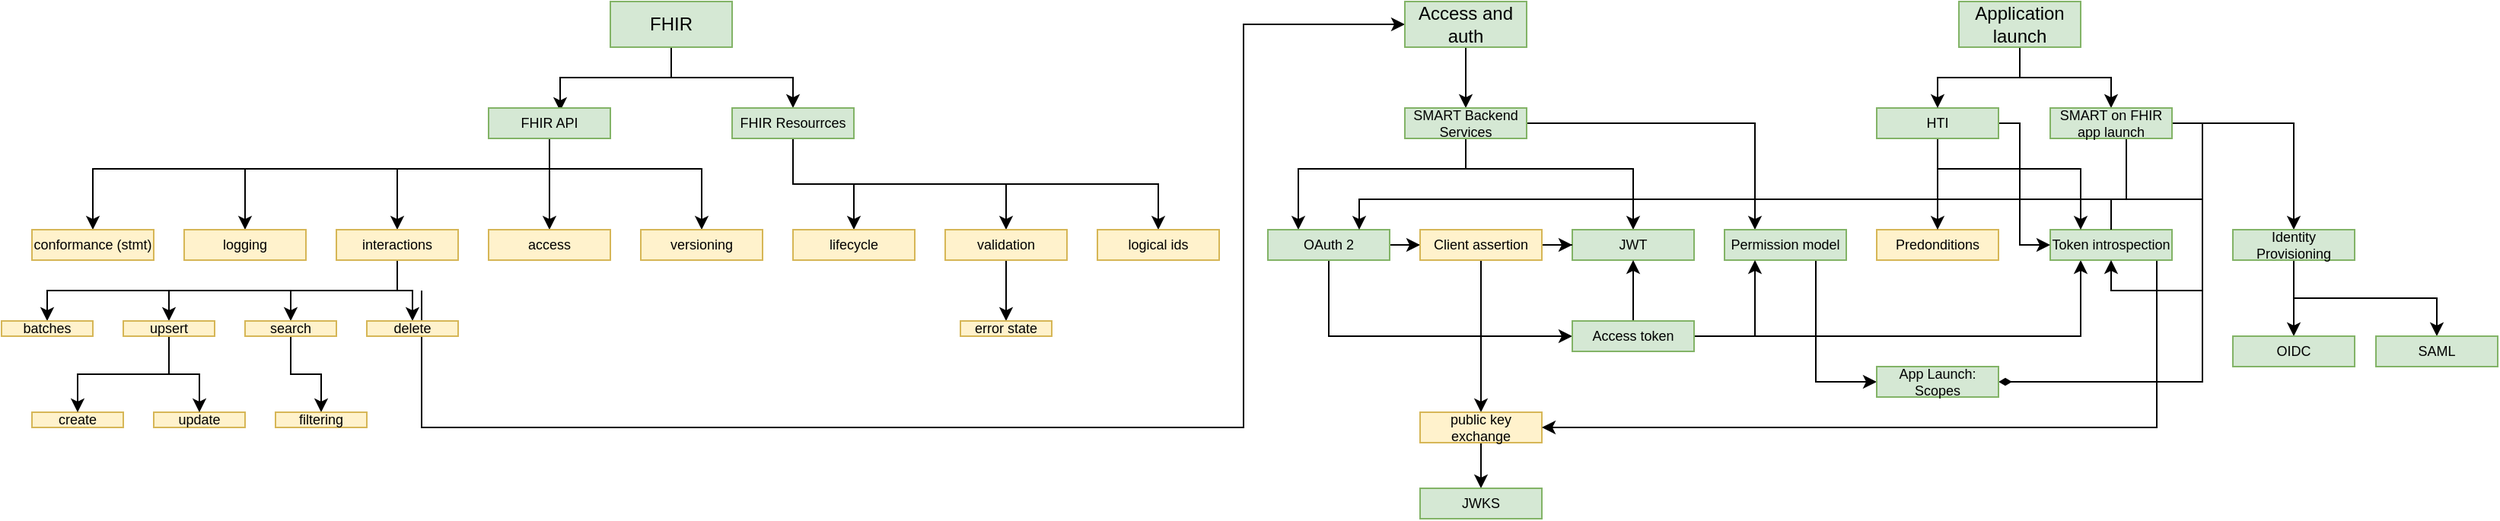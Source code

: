 <mxfile version="20.6.0" type="github">
  <diagram id="DvguWGb7dUAozggNGODF" name="Page-1">
    <mxGraphModel dx="931" dy="620" grid="1" gridSize="10" guides="1" tooltips="1" connect="1" arrows="1" fold="1" page="1" pageScale="1" pageWidth="827" pageHeight="1169" math="0" shadow="0">
      <root>
        <mxCell id="0" />
        <mxCell id="1" parent="0" />
        <mxCell id="hcNDKkNCzdNM3mMrw2a3-21" style="edgeStyle=orthogonalEdgeStyle;rounded=0;orthogonalLoop=1;jettySize=auto;html=1;entryX=0.588;entryY=0.1;entryDx=0;entryDy=0;entryPerimeter=0;fontSize=9;" parent="1" source="hcNDKkNCzdNM3mMrw2a3-1" target="hcNDKkNCzdNM3mMrw2a3-2" edge="1">
          <mxGeometry relative="1" as="geometry" />
        </mxCell>
        <mxCell id="hcNDKkNCzdNM3mMrw2a3-22" style="edgeStyle=orthogonalEdgeStyle;rounded=0;orthogonalLoop=1;jettySize=auto;html=1;entryX=0.5;entryY=0;entryDx=0;entryDy=0;fontSize=9;" parent="1" source="hcNDKkNCzdNM3mMrw2a3-1" target="hcNDKkNCzdNM3mMrw2a3-3" edge="1">
          <mxGeometry relative="1" as="geometry" />
        </mxCell>
        <mxCell id="hcNDKkNCzdNM3mMrw2a3-1" value="FHIR" style="rounded=0;whiteSpace=wrap;html=1;fillColor=#d5e8d4;strokeColor=#82b366;" parent="1" vertex="1">
          <mxGeometry x="414" y="100" width="80" height="30" as="geometry" />
        </mxCell>
        <mxCell id="hcNDKkNCzdNM3mMrw2a3-26" style="edgeStyle=orthogonalEdgeStyle;rounded=0;orthogonalLoop=1;jettySize=auto;html=1;entryX=0.5;entryY=0;entryDx=0;entryDy=0;fontSize=9;" parent="1" source="hcNDKkNCzdNM3mMrw2a3-2" target="hcNDKkNCzdNM3mMrw2a3-16" edge="1">
          <mxGeometry relative="1" as="geometry">
            <Array as="points">
              <mxPoint x="374" y="210" />
              <mxPoint x="474" y="210" />
            </Array>
          </mxGeometry>
        </mxCell>
        <mxCell id="hcNDKkNCzdNM3mMrw2a3-27" style="edgeStyle=orthogonalEdgeStyle;rounded=0;orthogonalLoop=1;jettySize=auto;html=1;entryX=0.5;entryY=0;entryDx=0;entryDy=0;fontSize=9;" parent="1" source="hcNDKkNCzdNM3mMrw2a3-2" target="hcNDKkNCzdNM3mMrw2a3-15" edge="1">
          <mxGeometry relative="1" as="geometry" />
        </mxCell>
        <mxCell id="hcNDKkNCzdNM3mMrw2a3-28" style="edgeStyle=orthogonalEdgeStyle;rounded=0;orthogonalLoop=1;jettySize=auto;html=1;entryX=0.5;entryY=0;entryDx=0;entryDy=0;fontSize=9;" parent="1" source="hcNDKkNCzdNM3mMrw2a3-2" target="hcNDKkNCzdNM3mMrw2a3-12" edge="1">
          <mxGeometry relative="1" as="geometry">
            <Array as="points">
              <mxPoint x="374" y="210" />
              <mxPoint x="274" y="210" />
            </Array>
          </mxGeometry>
        </mxCell>
        <mxCell id="hcNDKkNCzdNM3mMrw2a3-29" style="edgeStyle=orthogonalEdgeStyle;rounded=0;orthogonalLoop=1;jettySize=auto;html=1;fontSize=9;" parent="1" source="hcNDKkNCzdNM3mMrw2a3-2" target="hcNDKkNCzdNM3mMrw2a3-10" edge="1">
          <mxGeometry relative="1" as="geometry">
            <Array as="points">
              <mxPoint x="374" y="210" />
              <mxPoint x="174" y="210" />
            </Array>
          </mxGeometry>
        </mxCell>
        <mxCell id="hcNDKkNCzdNM3mMrw2a3-30" style="edgeStyle=orthogonalEdgeStyle;rounded=0;orthogonalLoop=1;jettySize=auto;html=1;entryX=0.5;entryY=0;entryDx=0;entryDy=0;fontSize=9;" parent="1" source="hcNDKkNCzdNM3mMrw2a3-2" target="hcNDKkNCzdNM3mMrw2a3-9" edge="1">
          <mxGeometry relative="1" as="geometry">
            <Array as="points">
              <mxPoint x="374" y="210" />
              <mxPoint x="74" y="210" />
            </Array>
          </mxGeometry>
        </mxCell>
        <mxCell id="hcNDKkNCzdNM3mMrw2a3-2" value="&lt;font style=&quot;font-size: 9px;&quot;&gt;FHIR API&lt;/font&gt;" style="rounded=0;whiteSpace=wrap;html=1;fillColor=#d5e8d4;strokeColor=#82b366;fontSize=9;" parent="1" vertex="1">
          <mxGeometry x="334" y="170" width="80" height="20" as="geometry" />
        </mxCell>
        <mxCell id="hcNDKkNCzdNM3mMrw2a3-23" style="edgeStyle=orthogonalEdgeStyle;rounded=0;orthogonalLoop=1;jettySize=auto;html=1;entryX=0.5;entryY=0;entryDx=0;entryDy=0;fontSize=9;" parent="1" source="hcNDKkNCzdNM3mMrw2a3-3" target="hcNDKkNCzdNM3mMrw2a3-17" edge="1">
          <mxGeometry relative="1" as="geometry" />
        </mxCell>
        <mxCell id="hcNDKkNCzdNM3mMrw2a3-24" style="edgeStyle=orthogonalEdgeStyle;rounded=0;orthogonalLoop=1;jettySize=auto;html=1;entryX=0.5;entryY=0;entryDx=0;entryDy=0;fontSize=9;" parent="1" source="hcNDKkNCzdNM3mMrw2a3-3" target="hcNDKkNCzdNM3mMrw2a3-18" edge="1">
          <mxGeometry relative="1" as="geometry">
            <Array as="points">
              <mxPoint x="534" y="220" />
              <mxPoint x="674" y="220" />
            </Array>
          </mxGeometry>
        </mxCell>
        <mxCell id="hcNDKkNCzdNM3mMrw2a3-25" style="edgeStyle=orthogonalEdgeStyle;rounded=0;orthogonalLoop=1;jettySize=auto;html=1;fontSize=9;" parent="1" source="hcNDKkNCzdNM3mMrw2a3-3" target="hcNDKkNCzdNM3mMrw2a3-19" edge="1">
          <mxGeometry relative="1" as="geometry">
            <Array as="points">
              <mxPoint x="534" y="220" />
              <mxPoint x="774" y="220" />
            </Array>
          </mxGeometry>
        </mxCell>
        <mxCell id="hcNDKkNCzdNM3mMrw2a3-3" value="&lt;font style=&quot;font-size: 9px;&quot;&gt;FHIR Resourrces&lt;/font&gt;" style="rounded=0;whiteSpace=wrap;html=1;fillColor=#d5e8d4;strokeColor=#82b366;fontSize=9;" parent="1" vertex="1">
          <mxGeometry x="494" y="170" width="80" height="20" as="geometry" />
        </mxCell>
        <mxCell id="hcNDKkNCzdNM3mMrw2a3-9" value="&lt;span style=&quot;text-align: start;&quot;&gt;conformance (stmt)&lt;/span&gt;" style="rounded=0;whiteSpace=wrap;html=1;fontSize=9;fillColor=#fff2cc;strokeColor=#d6b656;" parent="1" vertex="1">
          <mxGeometry x="34" y="250" width="80" height="20" as="geometry" />
        </mxCell>
        <mxCell id="hcNDKkNCzdNM3mMrw2a3-10" value="&lt;div style=&quot;text-align: start;&quot;&gt;logging&lt;/div&gt;" style="rounded=0;whiteSpace=wrap;html=1;fontSize=9;fillColor=#fff2cc;strokeColor=#d6b656;" parent="1" vertex="1">
          <mxGeometry x="134" y="250" width="80" height="20" as="geometry" />
        </mxCell>
        <mxCell id="hcNDKkNCzdNM3mMrw2a3-54" style="edgeStyle=orthogonalEdgeStyle;rounded=0;orthogonalLoop=1;jettySize=auto;html=1;entryX=0.5;entryY=0;entryDx=0;entryDy=0;fontSize=9;" parent="1" source="hcNDKkNCzdNM3mMrw2a3-12" target="hcNDKkNCzdNM3mMrw2a3-40" edge="1">
          <mxGeometry relative="1" as="geometry" />
        </mxCell>
        <mxCell id="hcNDKkNCzdNM3mMrw2a3-55" style="edgeStyle=orthogonalEdgeStyle;rounded=0;orthogonalLoop=1;jettySize=auto;html=1;entryX=0.5;entryY=0;entryDx=0;entryDy=0;fontSize=9;" parent="1" source="hcNDKkNCzdNM3mMrw2a3-12" target="hcNDKkNCzdNM3mMrw2a3-38" edge="1">
          <mxGeometry relative="1" as="geometry" />
        </mxCell>
        <mxCell id="hcNDKkNCzdNM3mMrw2a3-56" style="edgeStyle=orthogonalEdgeStyle;rounded=0;orthogonalLoop=1;jettySize=auto;html=1;entryX=0.5;entryY=0;entryDx=0;entryDy=0;fontSize=9;" parent="1" source="hcNDKkNCzdNM3mMrw2a3-12" target="hcNDKkNCzdNM3mMrw2a3-42" edge="1">
          <mxGeometry relative="1" as="geometry">
            <Array as="points">
              <mxPoint x="274" y="290" />
              <mxPoint x="124" y="290" />
            </Array>
          </mxGeometry>
        </mxCell>
        <mxCell id="hcNDKkNCzdNM3mMrw2a3-57" style="edgeStyle=orthogonalEdgeStyle;rounded=0;orthogonalLoop=1;jettySize=auto;html=1;entryX=0.5;entryY=0;entryDx=0;entryDy=0;fontSize=9;" parent="1" source="hcNDKkNCzdNM3mMrw2a3-12" target="hcNDKkNCzdNM3mMrw2a3-31" edge="1">
          <mxGeometry relative="1" as="geometry">
            <Array as="points">
              <mxPoint x="274" y="290" />
              <mxPoint x="44" y="290" />
            </Array>
          </mxGeometry>
        </mxCell>
        <mxCell id="hcNDKkNCzdNM3mMrw2a3-12" value="&lt;div style=&quot;text-align: start;&quot;&gt;interactions&lt;/div&gt;" style="rounded=0;whiteSpace=wrap;html=1;fontSize=9;fillColor=#fff2cc;strokeColor=#d6b656;" parent="1" vertex="1">
          <mxGeometry x="234" y="250" width="80" height="20" as="geometry" />
        </mxCell>
        <mxCell id="hcNDKkNCzdNM3mMrw2a3-88" style="edgeStyle=orthogonalEdgeStyle;rounded=0;orthogonalLoop=1;jettySize=auto;html=1;entryX=0;entryY=0.5;entryDx=0;entryDy=0;fontSize=9;" parent="1" target="hcNDKkNCzdNM3mMrw2a3-58" edge="1">
          <mxGeometry relative="1" as="geometry">
            <Array as="points">
              <mxPoint x="290" y="380" />
              <mxPoint x="830" y="380" />
              <mxPoint x="830" y="115" />
            </Array>
            <mxPoint x="290" y="290" as="sourcePoint" />
          </mxGeometry>
        </mxCell>
        <mxCell id="hcNDKkNCzdNM3mMrw2a3-15" value="&lt;div style=&quot;text-align: start;&quot;&gt;access&lt;/div&gt;" style="rounded=0;whiteSpace=wrap;html=1;fontSize=9;fillColor=#fff2cc;strokeColor=#d6b656;" parent="1" vertex="1">
          <mxGeometry x="334" y="250" width="80" height="20" as="geometry" />
        </mxCell>
        <mxCell id="hcNDKkNCzdNM3mMrw2a3-16" value="&lt;div style=&quot;text-align: start;&quot;&gt;versioning&lt;/div&gt;" style="rounded=0;whiteSpace=wrap;html=1;fontSize=9;fillColor=#fff2cc;strokeColor=#d6b656;" parent="1" vertex="1">
          <mxGeometry x="434" y="250" width="80" height="20" as="geometry" />
        </mxCell>
        <mxCell id="hcNDKkNCzdNM3mMrw2a3-17" value="&lt;div style=&quot;text-align: start;&quot;&gt;lifecycle&lt;/div&gt;" style="rounded=0;whiteSpace=wrap;html=1;fontSize=9;fillColor=#fff2cc;strokeColor=#d6b656;" parent="1" vertex="1">
          <mxGeometry x="534" y="250" width="80" height="20" as="geometry" />
        </mxCell>
        <mxCell id="hcNDKkNCzdNM3mMrw2a3-53" style="edgeStyle=orthogonalEdgeStyle;rounded=0;orthogonalLoop=1;jettySize=auto;html=1;entryX=0.5;entryY=0;entryDx=0;entryDy=0;fontSize=9;" parent="1" source="hcNDKkNCzdNM3mMrw2a3-18" target="hcNDKkNCzdNM3mMrw2a3-52" edge="1">
          <mxGeometry relative="1" as="geometry" />
        </mxCell>
        <mxCell id="hcNDKkNCzdNM3mMrw2a3-18" value="&lt;div style=&quot;text-align: start;&quot;&gt;validation&lt;/div&gt;" style="rounded=0;whiteSpace=wrap;html=1;fontSize=9;fillColor=#fff2cc;strokeColor=#d6b656;" parent="1" vertex="1">
          <mxGeometry x="634" y="250" width="80" height="20" as="geometry" />
        </mxCell>
        <mxCell id="hcNDKkNCzdNM3mMrw2a3-19" value="&lt;div style=&quot;text-align: start;&quot;&gt;logical ids&lt;/div&gt;" style="rounded=0;whiteSpace=wrap;html=1;fontSize=9;fillColor=#fff2cc;strokeColor=#d6b656;" parent="1" vertex="1">
          <mxGeometry x="734" y="250" width="80" height="20" as="geometry" />
        </mxCell>
        <mxCell id="hcNDKkNCzdNM3mMrw2a3-31" value="&lt;span style=&quot;text-align: start;&quot;&gt;batches&lt;/span&gt;" style="rounded=0;whiteSpace=wrap;html=1;fontSize=9;fillColor=#fff2cc;strokeColor=#d6b656;" parent="1" vertex="1">
          <mxGeometry x="14" y="310" width="60" height="10" as="geometry" />
        </mxCell>
        <mxCell id="hcNDKkNCzdNM3mMrw2a3-37" value="&lt;div style=&quot;text-align: start;&quot;&gt;create&lt;/div&gt;" style="rounded=0;whiteSpace=wrap;html=1;fontSize=9;fillColor=#fff2cc;strokeColor=#d6b656;" parent="1" vertex="1">
          <mxGeometry x="34" y="370" width="60" height="10" as="geometry" />
        </mxCell>
        <mxCell id="hcNDKkNCzdNM3mMrw2a3-48" style="edgeStyle=orthogonalEdgeStyle;rounded=0;orthogonalLoop=1;jettySize=auto;html=1;entryX=0.5;entryY=0;entryDx=0;entryDy=0;fontSize=9;" parent="1" source="hcNDKkNCzdNM3mMrw2a3-38" target="hcNDKkNCzdNM3mMrw2a3-45" edge="1">
          <mxGeometry relative="1" as="geometry" />
        </mxCell>
        <mxCell id="hcNDKkNCzdNM3mMrw2a3-38" value="&lt;div style=&quot;text-align: start;&quot;&gt;search&lt;/div&gt;" style="rounded=0;whiteSpace=wrap;html=1;fontSize=9;fillColor=#fff2cc;strokeColor=#d6b656;" parent="1" vertex="1">
          <mxGeometry x="174" y="310" width="60" height="10" as="geometry" />
        </mxCell>
        <mxCell id="hcNDKkNCzdNM3mMrw2a3-39" value="&lt;div style=&quot;text-align: start;&quot;&gt;update&lt;/div&gt;" style="rounded=0;whiteSpace=wrap;html=1;fontSize=9;fillColor=#fff2cc;strokeColor=#d6b656;" parent="1" vertex="1">
          <mxGeometry x="114" y="370" width="60" height="10" as="geometry" />
        </mxCell>
        <mxCell id="hcNDKkNCzdNM3mMrw2a3-40" value="&lt;div style=&quot;text-align: start;&quot;&gt;delete&lt;/div&gt;" style="rounded=0;whiteSpace=wrap;html=1;fontSize=9;fillColor=#fff2cc;strokeColor=#d6b656;" parent="1" vertex="1">
          <mxGeometry x="254" y="310" width="60" height="10" as="geometry" />
        </mxCell>
        <mxCell id="hcNDKkNCzdNM3mMrw2a3-49" style="edgeStyle=orthogonalEdgeStyle;rounded=0;orthogonalLoop=1;jettySize=auto;html=1;entryX=0.5;entryY=0;entryDx=0;entryDy=0;fontSize=9;" parent="1" source="hcNDKkNCzdNM3mMrw2a3-42" target="hcNDKkNCzdNM3mMrw2a3-39" edge="1">
          <mxGeometry relative="1" as="geometry" />
        </mxCell>
        <mxCell id="hcNDKkNCzdNM3mMrw2a3-50" style="edgeStyle=orthogonalEdgeStyle;rounded=0;orthogonalLoop=1;jettySize=auto;html=1;entryX=0.5;entryY=0;entryDx=0;entryDy=0;fontSize=9;" parent="1" source="hcNDKkNCzdNM3mMrw2a3-42" target="hcNDKkNCzdNM3mMrw2a3-37" edge="1">
          <mxGeometry relative="1" as="geometry" />
        </mxCell>
        <mxCell id="hcNDKkNCzdNM3mMrw2a3-42" value="&lt;div style=&quot;text-align: start;&quot;&gt;upsert&lt;/div&gt;" style="rounded=0;whiteSpace=wrap;html=1;fontSize=9;fillColor=#fff2cc;strokeColor=#d6b656;" parent="1" vertex="1">
          <mxGeometry x="94" y="310" width="60" height="10" as="geometry" />
        </mxCell>
        <mxCell id="hcNDKkNCzdNM3mMrw2a3-45" value="&lt;div style=&quot;text-align: start;&quot;&gt;filtering&lt;/div&gt;" style="rounded=0;whiteSpace=wrap;html=1;fontSize=9;fillColor=#fff2cc;strokeColor=#d6b656;" parent="1" vertex="1">
          <mxGeometry x="194" y="370" width="60" height="10" as="geometry" />
        </mxCell>
        <mxCell id="hcNDKkNCzdNM3mMrw2a3-52" value="&lt;div style=&quot;text-align: start;&quot;&gt;error state&lt;/div&gt;" style="rounded=0;whiteSpace=wrap;html=1;fontSize=9;fillColor=#fff2cc;strokeColor=#d6b656;" parent="1" vertex="1">
          <mxGeometry x="644" y="310" width="60" height="10" as="geometry" />
        </mxCell>
        <mxCell id="hcNDKkNCzdNM3mMrw2a3-75" style="edgeStyle=orthogonalEdgeStyle;rounded=0;orthogonalLoop=1;jettySize=auto;html=1;fontSize=9;" parent="1" source="hcNDKkNCzdNM3mMrw2a3-58" target="hcNDKkNCzdNM3mMrw2a3-59" edge="1">
          <mxGeometry relative="1" as="geometry" />
        </mxCell>
        <mxCell id="hcNDKkNCzdNM3mMrw2a3-58" value="Access and auth" style="rounded=0;whiteSpace=wrap;html=1;fillColor=#d5e8d4;strokeColor=#82b366;" parent="1" vertex="1">
          <mxGeometry x="936" y="100" width="80" height="30" as="geometry" />
        </mxCell>
        <mxCell id="hcNDKkNCzdNM3mMrw2a3-66" style="edgeStyle=orthogonalEdgeStyle;rounded=0;orthogonalLoop=1;jettySize=auto;html=1;entryX=0.25;entryY=0;entryDx=0;entryDy=0;fontSize=9;" parent="1" source="hcNDKkNCzdNM3mMrw2a3-59" target="hcNDKkNCzdNM3mMrw2a3-60" edge="1">
          <mxGeometry relative="1" as="geometry">
            <Array as="points">
              <mxPoint x="976" y="210" />
              <mxPoint x="866" y="210" />
            </Array>
          </mxGeometry>
        </mxCell>
        <mxCell id="hcNDKkNCzdNM3mMrw2a3-67" style="edgeStyle=orthogonalEdgeStyle;rounded=0;orthogonalLoop=1;jettySize=auto;html=1;entryX=0.5;entryY=0;entryDx=0;entryDy=0;fontSize=9;" parent="1" source="hcNDKkNCzdNM3mMrw2a3-59" target="hcNDKkNCzdNM3mMrw2a3-61" edge="1">
          <mxGeometry relative="1" as="geometry">
            <Array as="points">
              <mxPoint x="976" y="210" />
              <mxPoint x="1086" y="210" />
            </Array>
          </mxGeometry>
        </mxCell>
        <mxCell id="hcNDKkNCzdNM3mMrw2a3-84" style="edgeStyle=orthogonalEdgeStyle;rounded=0;orthogonalLoop=1;jettySize=auto;html=1;entryX=0.25;entryY=0;entryDx=0;entryDy=0;fontSize=9;" parent="1" source="hcNDKkNCzdNM3mMrw2a3-59" target="hcNDKkNCzdNM3mMrw2a3-64" edge="1">
          <mxGeometry relative="1" as="geometry" />
        </mxCell>
        <mxCell id="hcNDKkNCzdNM3mMrw2a3-59" value="&lt;font style=&quot;font-size: 9px;&quot;&gt;SMART Backend Services&lt;/font&gt;" style="rounded=0;whiteSpace=wrap;html=1;fillColor=#d5e8d4;strokeColor=#82b366;fontSize=9;" parent="1" vertex="1">
          <mxGeometry x="936" y="170" width="80" height="20" as="geometry" />
        </mxCell>
        <mxCell id="hcNDKkNCzdNM3mMrw2a3-68" style="edgeStyle=orthogonalEdgeStyle;rounded=0;orthogonalLoop=1;jettySize=auto;html=1;entryX=0;entryY=0.5;entryDx=0;entryDy=0;fontSize=9;" parent="1" source="hcNDKkNCzdNM3mMrw2a3-60" target="hcNDKkNCzdNM3mMrw2a3-62" edge="1">
          <mxGeometry relative="1" as="geometry" />
        </mxCell>
        <mxCell id="hcNDKkNCzdNM3mMrw2a3-72" style="edgeStyle=orthogonalEdgeStyle;rounded=0;orthogonalLoop=1;jettySize=auto;html=1;entryX=0;entryY=0.5;entryDx=0;entryDy=0;fontSize=9;" parent="1" source="hcNDKkNCzdNM3mMrw2a3-60" target="hcNDKkNCzdNM3mMrw2a3-65" edge="1">
          <mxGeometry relative="1" as="geometry">
            <Array as="points">
              <mxPoint x="886" y="320" />
            </Array>
          </mxGeometry>
        </mxCell>
        <mxCell id="hcNDKkNCzdNM3mMrw2a3-60" value="&lt;font style=&quot;font-size: 9px;&quot;&gt;OAuth 2&lt;/font&gt;" style="rounded=0;whiteSpace=wrap;html=1;fillColor=#d5e8d4;strokeColor=#82b366;fontSize=9;" parent="1" vertex="1">
          <mxGeometry x="846" y="250" width="80" height="20" as="geometry" />
        </mxCell>
        <mxCell id="hcNDKkNCzdNM3mMrw2a3-61" value="&lt;font style=&quot;font-size: 9px;&quot;&gt;JWT&lt;/font&gt;" style="rounded=0;whiteSpace=wrap;html=1;fillColor=#d5e8d4;strokeColor=#82b366;fontSize=9;" parent="1" vertex="1">
          <mxGeometry x="1046" y="250" width="80" height="20" as="geometry" />
        </mxCell>
        <mxCell id="hcNDKkNCzdNM3mMrw2a3-69" style="edgeStyle=orthogonalEdgeStyle;rounded=0;orthogonalLoop=1;jettySize=auto;html=1;entryX=0;entryY=0.5;entryDx=0;entryDy=0;fontSize=9;" parent="1" source="hcNDKkNCzdNM3mMrw2a3-62" target="hcNDKkNCzdNM3mMrw2a3-61" edge="1">
          <mxGeometry relative="1" as="geometry" />
        </mxCell>
        <mxCell id="hcNDKkNCzdNM3mMrw2a3-86" style="edgeStyle=orthogonalEdgeStyle;rounded=0;orthogonalLoop=1;jettySize=auto;html=1;fontSize=9;" parent="1" source="hcNDKkNCzdNM3mMrw2a3-62" target="hcNDKkNCzdNM3mMrw2a3-73" edge="1">
          <mxGeometry relative="1" as="geometry" />
        </mxCell>
        <mxCell id="hcNDKkNCzdNM3mMrw2a3-62" value="&lt;font style=&quot;font-size: 9px;&quot;&gt;Client assertion&lt;/font&gt;" style="rounded=0;whiteSpace=wrap;html=1;fillColor=#fff2cc;strokeColor=#d6b656;fontSize=9;" parent="1" vertex="1">
          <mxGeometry x="946" y="250" width="80" height="20" as="geometry" />
        </mxCell>
        <mxCell id="Y3wWCtwiKUfuRRq2_vg3-2" style="edgeStyle=orthogonalEdgeStyle;rounded=0;orthogonalLoop=1;jettySize=auto;html=1;exitX=0.75;exitY=1;exitDx=0;exitDy=0;entryX=0;entryY=0.5;entryDx=0;entryDy=0;" edge="1" parent="1" source="hcNDKkNCzdNM3mMrw2a3-64" target="Y3wWCtwiKUfuRRq2_vg3-1">
          <mxGeometry relative="1" as="geometry" />
        </mxCell>
        <mxCell id="hcNDKkNCzdNM3mMrw2a3-64" value="&lt;font style=&quot;font-size: 9px;&quot;&gt;Permission model&lt;/font&gt;" style="rounded=0;whiteSpace=wrap;html=1;fillColor=#d5e8d4;strokeColor=#82b366;fontSize=9;" parent="1" vertex="1">
          <mxGeometry x="1146" y="250" width="80" height="20" as="geometry" />
        </mxCell>
        <mxCell id="hcNDKkNCzdNM3mMrw2a3-70" style="edgeStyle=orthogonalEdgeStyle;rounded=0;orthogonalLoop=1;jettySize=auto;html=1;entryX=0.25;entryY=1;entryDx=0;entryDy=0;fontSize=9;" parent="1" source="hcNDKkNCzdNM3mMrw2a3-65" target="hcNDKkNCzdNM3mMrw2a3-64" edge="1">
          <mxGeometry relative="1" as="geometry" />
        </mxCell>
        <mxCell id="hcNDKkNCzdNM3mMrw2a3-71" style="edgeStyle=orthogonalEdgeStyle;rounded=0;orthogonalLoop=1;jettySize=auto;html=1;entryX=0.5;entryY=1;entryDx=0;entryDy=0;fontSize=9;" parent="1" source="hcNDKkNCzdNM3mMrw2a3-65" target="hcNDKkNCzdNM3mMrw2a3-61" edge="1">
          <mxGeometry relative="1" as="geometry" />
        </mxCell>
        <mxCell id="7ANV2Lez161BjuWvjKlu-2" style="edgeStyle=orthogonalEdgeStyle;rounded=0;orthogonalLoop=1;jettySize=auto;html=1;entryX=0.25;entryY=1;entryDx=0;entryDy=0;" parent="1" source="hcNDKkNCzdNM3mMrw2a3-65" target="hcNDKkNCzdNM3mMrw2a3-77" edge="1">
          <mxGeometry relative="1" as="geometry" />
        </mxCell>
        <mxCell id="hcNDKkNCzdNM3mMrw2a3-65" value="&lt;div style=&quot;text-align: start;&quot;&gt;Access token&lt;/div&gt;" style="rounded=0;whiteSpace=wrap;html=1;fontSize=9;fillColor=#d5e8d4;strokeColor=#82b366;" parent="1" vertex="1">
          <mxGeometry x="1046" y="310" width="80" height="20" as="geometry" />
        </mxCell>
        <mxCell id="hcNDKkNCzdNM3mMrw2a3-87" style="edgeStyle=orthogonalEdgeStyle;rounded=0;orthogonalLoop=1;jettySize=auto;html=1;entryX=0.5;entryY=0;entryDx=0;entryDy=0;fontSize=9;" parent="1" source="hcNDKkNCzdNM3mMrw2a3-73" target="hcNDKkNCzdNM3mMrw2a3-74" edge="1">
          <mxGeometry relative="1" as="geometry" />
        </mxCell>
        <mxCell id="hcNDKkNCzdNM3mMrw2a3-73" value="&lt;div style=&quot;&quot;&gt;public key exchange&lt;/div&gt;" style="rounded=0;whiteSpace=wrap;html=1;fontSize=9;fillColor=#fff2cc;strokeColor=#d6b656;align=center;" parent="1" vertex="1">
          <mxGeometry x="946" y="370" width="80" height="20" as="geometry" />
        </mxCell>
        <mxCell id="hcNDKkNCzdNM3mMrw2a3-74" value="&lt;font style=&quot;font-size: 9px;&quot;&gt;JWKS&lt;/font&gt;" style="rounded=0;whiteSpace=wrap;html=1;fillColor=#d5e8d4;strokeColor=#82b366;fontSize=9;" parent="1" vertex="1">
          <mxGeometry x="946" y="420" width="80" height="20" as="geometry" />
        </mxCell>
        <mxCell id="hcNDKkNCzdNM3mMrw2a3-76" value="&lt;font style=&quot;font-size: 9px;&quot;&gt;Predonditions&lt;/font&gt;" style="rounded=0;whiteSpace=wrap;html=1;fillColor=#fff2cc;strokeColor=#d6b656;fontSize=9;" parent="1" vertex="1">
          <mxGeometry x="1246" y="250" width="80" height="20" as="geometry" />
        </mxCell>
        <mxCell id="hcNDKkNCzdNM3mMrw2a3-85" style="edgeStyle=orthogonalEdgeStyle;rounded=0;orthogonalLoop=1;jettySize=auto;html=1;entryX=1;entryY=0.5;entryDx=0;entryDy=0;fontSize=9;" parent="1" source="hcNDKkNCzdNM3mMrw2a3-77" target="hcNDKkNCzdNM3mMrw2a3-73" edge="1">
          <mxGeometry relative="1" as="geometry">
            <Array as="points">
              <mxPoint x="1430" y="380" />
            </Array>
          </mxGeometry>
        </mxCell>
        <mxCell id="hcNDKkNCzdNM3mMrw2a3-77" value="&lt;font style=&quot;font-size: 9px;&quot;&gt;Token introspection&lt;br&gt;&lt;/font&gt;" style="rounded=0;whiteSpace=wrap;html=1;fillColor=#d5e8d4;strokeColor=#82b366;fontSize=9;" parent="1" vertex="1">
          <mxGeometry x="1360" y="250" width="80" height="20" as="geometry" />
        </mxCell>
        <mxCell id="hcNDKkNCzdNM3mMrw2a3-79" style="edgeStyle=orthogonalEdgeStyle;rounded=0;orthogonalLoop=1;jettySize=auto;html=1;fontSize=9;" parent="1" source="hcNDKkNCzdNM3mMrw2a3-78" target="hcNDKkNCzdNM3mMrw2a3-76" edge="1">
          <mxGeometry relative="1" as="geometry">
            <Array as="points">
              <mxPoint x="1286" y="200" />
              <mxPoint x="1286" y="200" />
            </Array>
          </mxGeometry>
        </mxCell>
        <mxCell id="hcNDKkNCzdNM3mMrw2a3-80" style="edgeStyle=orthogonalEdgeStyle;rounded=0;orthogonalLoop=1;jettySize=auto;html=1;entryX=0.25;entryY=0;entryDx=0;entryDy=0;fontSize=9;" parent="1" source="hcNDKkNCzdNM3mMrw2a3-78" target="hcNDKkNCzdNM3mMrw2a3-77" edge="1">
          <mxGeometry relative="1" as="geometry">
            <Array as="points">
              <mxPoint x="1286" y="210" />
              <mxPoint x="1380" y="210" />
            </Array>
          </mxGeometry>
        </mxCell>
        <mxCell id="7ANV2Lez161BjuWvjKlu-1" style="edgeStyle=orthogonalEdgeStyle;rounded=0;orthogonalLoop=1;jettySize=auto;html=1;entryX=0;entryY=0.5;entryDx=0;entryDy=0;" parent="1" source="hcNDKkNCzdNM3mMrw2a3-78" target="hcNDKkNCzdNM3mMrw2a3-77" edge="1">
          <mxGeometry relative="1" as="geometry">
            <Array as="points">
              <mxPoint x="1340" y="180" />
              <mxPoint x="1340" y="260" />
            </Array>
          </mxGeometry>
        </mxCell>
        <mxCell id="hcNDKkNCzdNM3mMrw2a3-78" value="&lt;font style=&quot;font-size: 9px;&quot;&gt;HTI&lt;/font&gt;" style="rounded=0;whiteSpace=wrap;html=1;fillColor=#d5e8d4;strokeColor=#82b366;fontSize=9;" parent="1" vertex="1">
          <mxGeometry x="1246" y="170" width="80" height="20" as="geometry" />
        </mxCell>
        <mxCell id="hcNDKkNCzdNM3mMrw2a3-82" style="edgeStyle=orthogonalEdgeStyle;rounded=0;orthogonalLoop=1;jettySize=auto;html=1;fontSize=9;" parent="1" source="hcNDKkNCzdNM3mMrw2a3-81" target="hcNDKkNCzdNM3mMrw2a3-78" edge="1">
          <mxGeometry relative="1" as="geometry" />
        </mxCell>
        <mxCell id="USAALzwTg2XKP5QvFdCl-2" style="edgeStyle=orthogonalEdgeStyle;rounded=0;orthogonalLoop=1;jettySize=auto;html=1;" parent="1" source="hcNDKkNCzdNM3mMrw2a3-81" target="USAALzwTg2XKP5QvFdCl-1" edge="1">
          <mxGeometry relative="1" as="geometry" />
        </mxCell>
        <mxCell id="hcNDKkNCzdNM3mMrw2a3-81" value="Application launc&lt;span style=&quot;white-space: pre;&quot;&gt;h&lt;/span&gt;" style="rounded=0;whiteSpace=wrap;html=1;fillColor=#d5e8d4;strokeColor=#82b366;" parent="1" vertex="1">
          <mxGeometry x="1300" y="100" width="80" height="30" as="geometry" />
        </mxCell>
        <mxCell id="USAALzwTg2XKP5QvFdCl-4" style="edgeStyle=orthogonalEdgeStyle;rounded=0;orthogonalLoop=1;jettySize=auto;html=1;entryX=0.75;entryY=0;entryDx=0;entryDy=0;" parent="1" source="USAALzwTg2XKP5QvFdCl-1" target="hcNDKkNCzdNM3mMrw2a3-60" edge="1">
          <mxGeometry relative="1" as="geometry">
            <Array as="points">
              <mxPoint x="1410" y="230" />
              <mxPoint x="906" y="230" />
            </Array>
          </mxGeometry>
        </mxCell>
        <mxCell id="Y3wWCtwiKUfuRRq2_vg3-3" style="edgeStyle=orthogonalEdgeStyle;rounded=0;orthogonalLoop=1;jettySize=auto;html=1;entryX=1;entryY=0.5;entryDx=0;entryDy=0;endArrow=diamondThin;endFill=1;" edge="1" parent="1" source="USAALzwTg2XKP5QvFdCl-1" target="Y3wWCtwiKUfuRRq2_vg3-1">
          <mxGeometry relative="1" as="geometry">
            <Array as="points">
              <mxPoint x="1460" y="180" />
              <mxPoint x="1460" y="350" />
            </Array>
          </mxGeometry>
        </mxCell>
        <mxCell id="Y3wWCtwiKUfuRRq2_vg3-5" style="edgeStyle=orthogonalEdgeStyle;rounded=0;orthogonalLoop=1;jettySize=auto;html=1;exitX=1;exitY=0.5;exitDx=0;exitDy=0;endArrow=classic;endFill=1;" edge="1" parent="1" source="USAALzwTg2XKP5QvFdCl-1" target="Y3wWCtwiKUfuRRq2_vg3-4">
          <mxGeometry relative="1" as="geometry" />
        </mxCell>
        <mxCell id="USAALzwTg2XKP5QvFdCl-1" value="&lt;font style=&quot;font-size: 9px;&quot;&gt;SMART on FHIR app launch&lt;/font&gt;" style="rounded=0;whiteSpace=wrap;html=1;fillColor=#d5e8d4;strokeColor=#82b366;fontSize=9;" parent="1" vertex="1">
          <mxGeometry x="1360" y="170" width="80" height="20" as="geometry" />
        </mxCell>
        <mxCell id="Y3wWCtwiKUfuRRq2_vg3-1" value="&lt;div style=&quot;&quot;&gt;App Launch: Scopes&lt;/div&gt;" style="rounded=0;whiteSpace=wrap;html=1;fontSize=9;fillColor=#d5e8d4;strokeColor=#82b366;align=center;" vertex="1" parent="1">
          <mxGeometry x="1246" y="340" width="80" height="20" as="geometry" />
        </mxCell>
        <mxCell id="Y3wWCtwiKUfuRRq2_vg3-13" style="edgeStyle=orthogonalEdgeStyle;rounded=0;orthogonalLoop=1;jettySize=auto;html=1;exitX=0.5;exitY=1;exitDx=0;exitDy=0;entryX=0.5;entryY=0;entryDx=0;entryDy=0;endArrow=classic;endFill=1;" edge="1" parent="1" source="Y3wWCtwiKUfuRRq2_vg3-4" target="Y3wWCtwiKUfuRRq2_vg3-6">
          <mxGeometry relative="1" as="geometry" />
        </mxCell>
        <mxCell id="Y3wWCtwiKUfuRRq2_vg3-14" style="edgeStyle=orthogonalEdgeStyle;rounded=0;orthogonalLoop=1;jettySize=auto;html=1;exitX=0.5;exitY=1;exitDx=0;exitDy=0;entryX=0.5;entryY=0;entryDx=0;entryDy=0;endArrow=classic;endFill=1;" edge="1" parent="1" source="Y3wWCtwiKUfuRRq2_vg3-4" target="Y3wWCtwiKUfuRRq2_vg3-8">
          <mxGeometry relative="1" as="geometry" />
        </mxCell>
        <mxCell id="Y3wWCtwiKUfuRRq2_vg3-4" value="&lt;font style=&quot;font-size: 9px;&quot;&gt;Identity Provisioning&lt;br&gt;&lt;/font&gt;" style="rounded=0;whiteSpace=wrap;html=1;fillColor=#d5e8d4;strokeColor=#82b366;fontSize=9;" vertex="1" parent="1">
          <mxGeometry x="1480" y="250" width="80" height="20" as="geometry" />
        </mxCell>
        <mxCell id="Y3wWCtwiKUfuRRq2_vg3-6" value="&lt;div style=&quot;&quot;&gt;OIDC&lt;/div&gt;" style="rounded=0;whiteSpace=wrap;html=1;fontSize=9;fillColor=#d5e8d4;strokeColor=#82b366;align=center;" vertex="1" parent="1">
          <mxGeometry x="1480" y="320" width="80" height="20" as="geometry" />
        </mxCell>
        <mxCell id="Y3wWCtwiKUfuRRq2_vg3-8" value="&lt;div style=&quot;&quot;&gt;SAML&lt;/div&gt;" style="rounded=0;whiteSpace=wrap;html=1;fontSize=9;fillColor=#d5e8d4;strokeColor=#82b366;align=center;" vertex="1" parent="1">
          <mxGeometry x="1574" y="320" width="80" height="20" as="geometry" />
        </mxCell>
        <mxCell id="Y3wWCtwiKUfuRRq2_vg3-9" style="edgeStyle=orthogonalEdgeStyle;rounded=0;orthogonalLoop=1;jettySize=auto;html=1;exitX=0.5;exitY=0;exitDx=0;exitDy=0;endArrow=classic;endFill=1;" edge="1" parent="1" source="hcNDKkNCzdNM3mMrw2a3-77" target="hcNDKkNCzdNM3mMrw2a3-77">
          <mxGeometry relative="1" as="geometry" />
        </mxCell>
      </root>
    </mxGraphModel>
  </diagram>
</mxfile>
